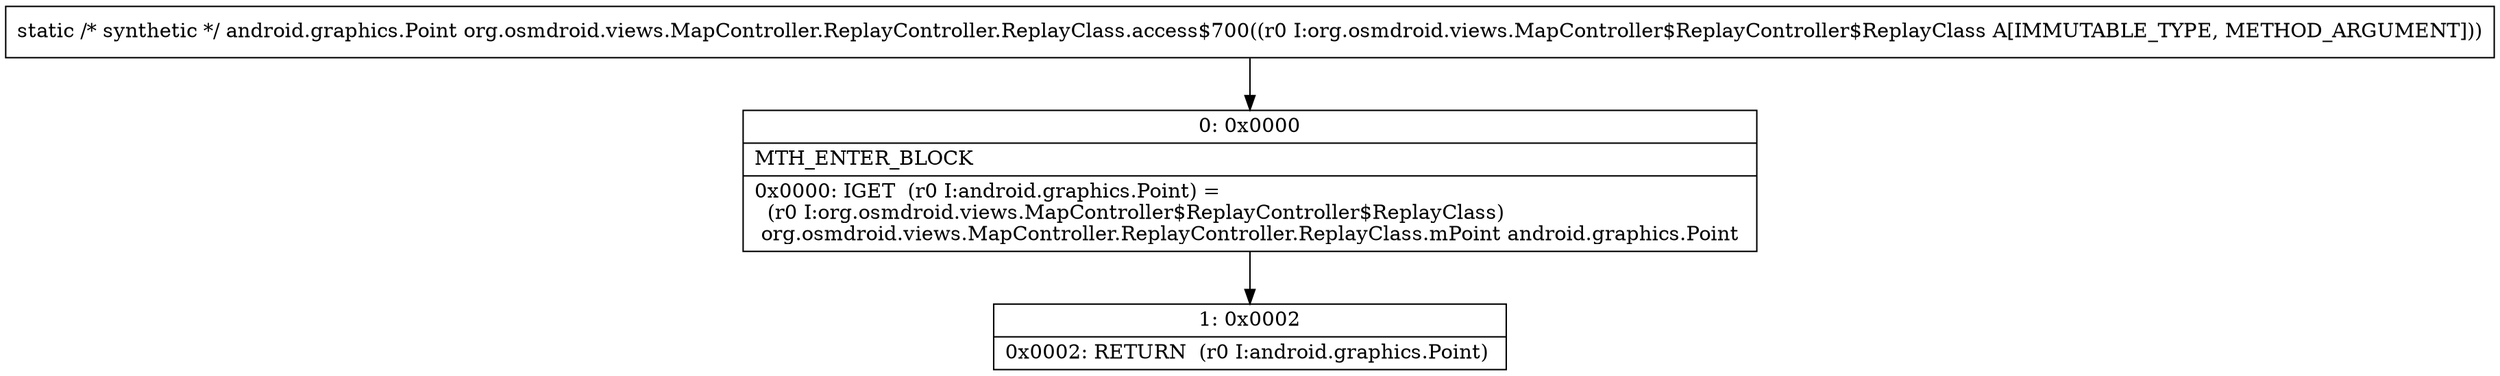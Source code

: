 digraph "CFG fororg.osmdroid.views.MapController.ReplayController.ReplayClass.access$700(Lorg\/osmdroid\/views\/MapController$ReplayController$ReplayClass;)Landroid\/graphics\/Point;" {
Node_0 [shape=record,label="{0\:\ 0x0000|MTH_ENTER_BLOCK\l|0x0000: IGET  (r0 I:android.graphics.Point) = \l  (r0 I:org.osmdroid.views.MapController$ReplayController$ReplayClass)\l org.osmdroid.views.MapController.ReplayController.ReplayClass.mPoint android.graphics.Point \l}"];
Node_1 [shape=record,label="{1\:\ 0x0002|0x0002: RETURN  (r0 I:android.graphics.Point) \l}"];
MethodNode[shape=record,label="{static \/* synthetic *\/ android.graphics.Point org.osmdroid.views.MapController.ReplayController.ReplayClass.access$700((r0 I:org.osmdroid.views.MapController$ReplayController$ReplayClass A[IMMUTABLE_TYPE, METHOD_ARGUMENT])) }"];
MethodNode -> Node_0;
Node_0 -> Node_1;
}

